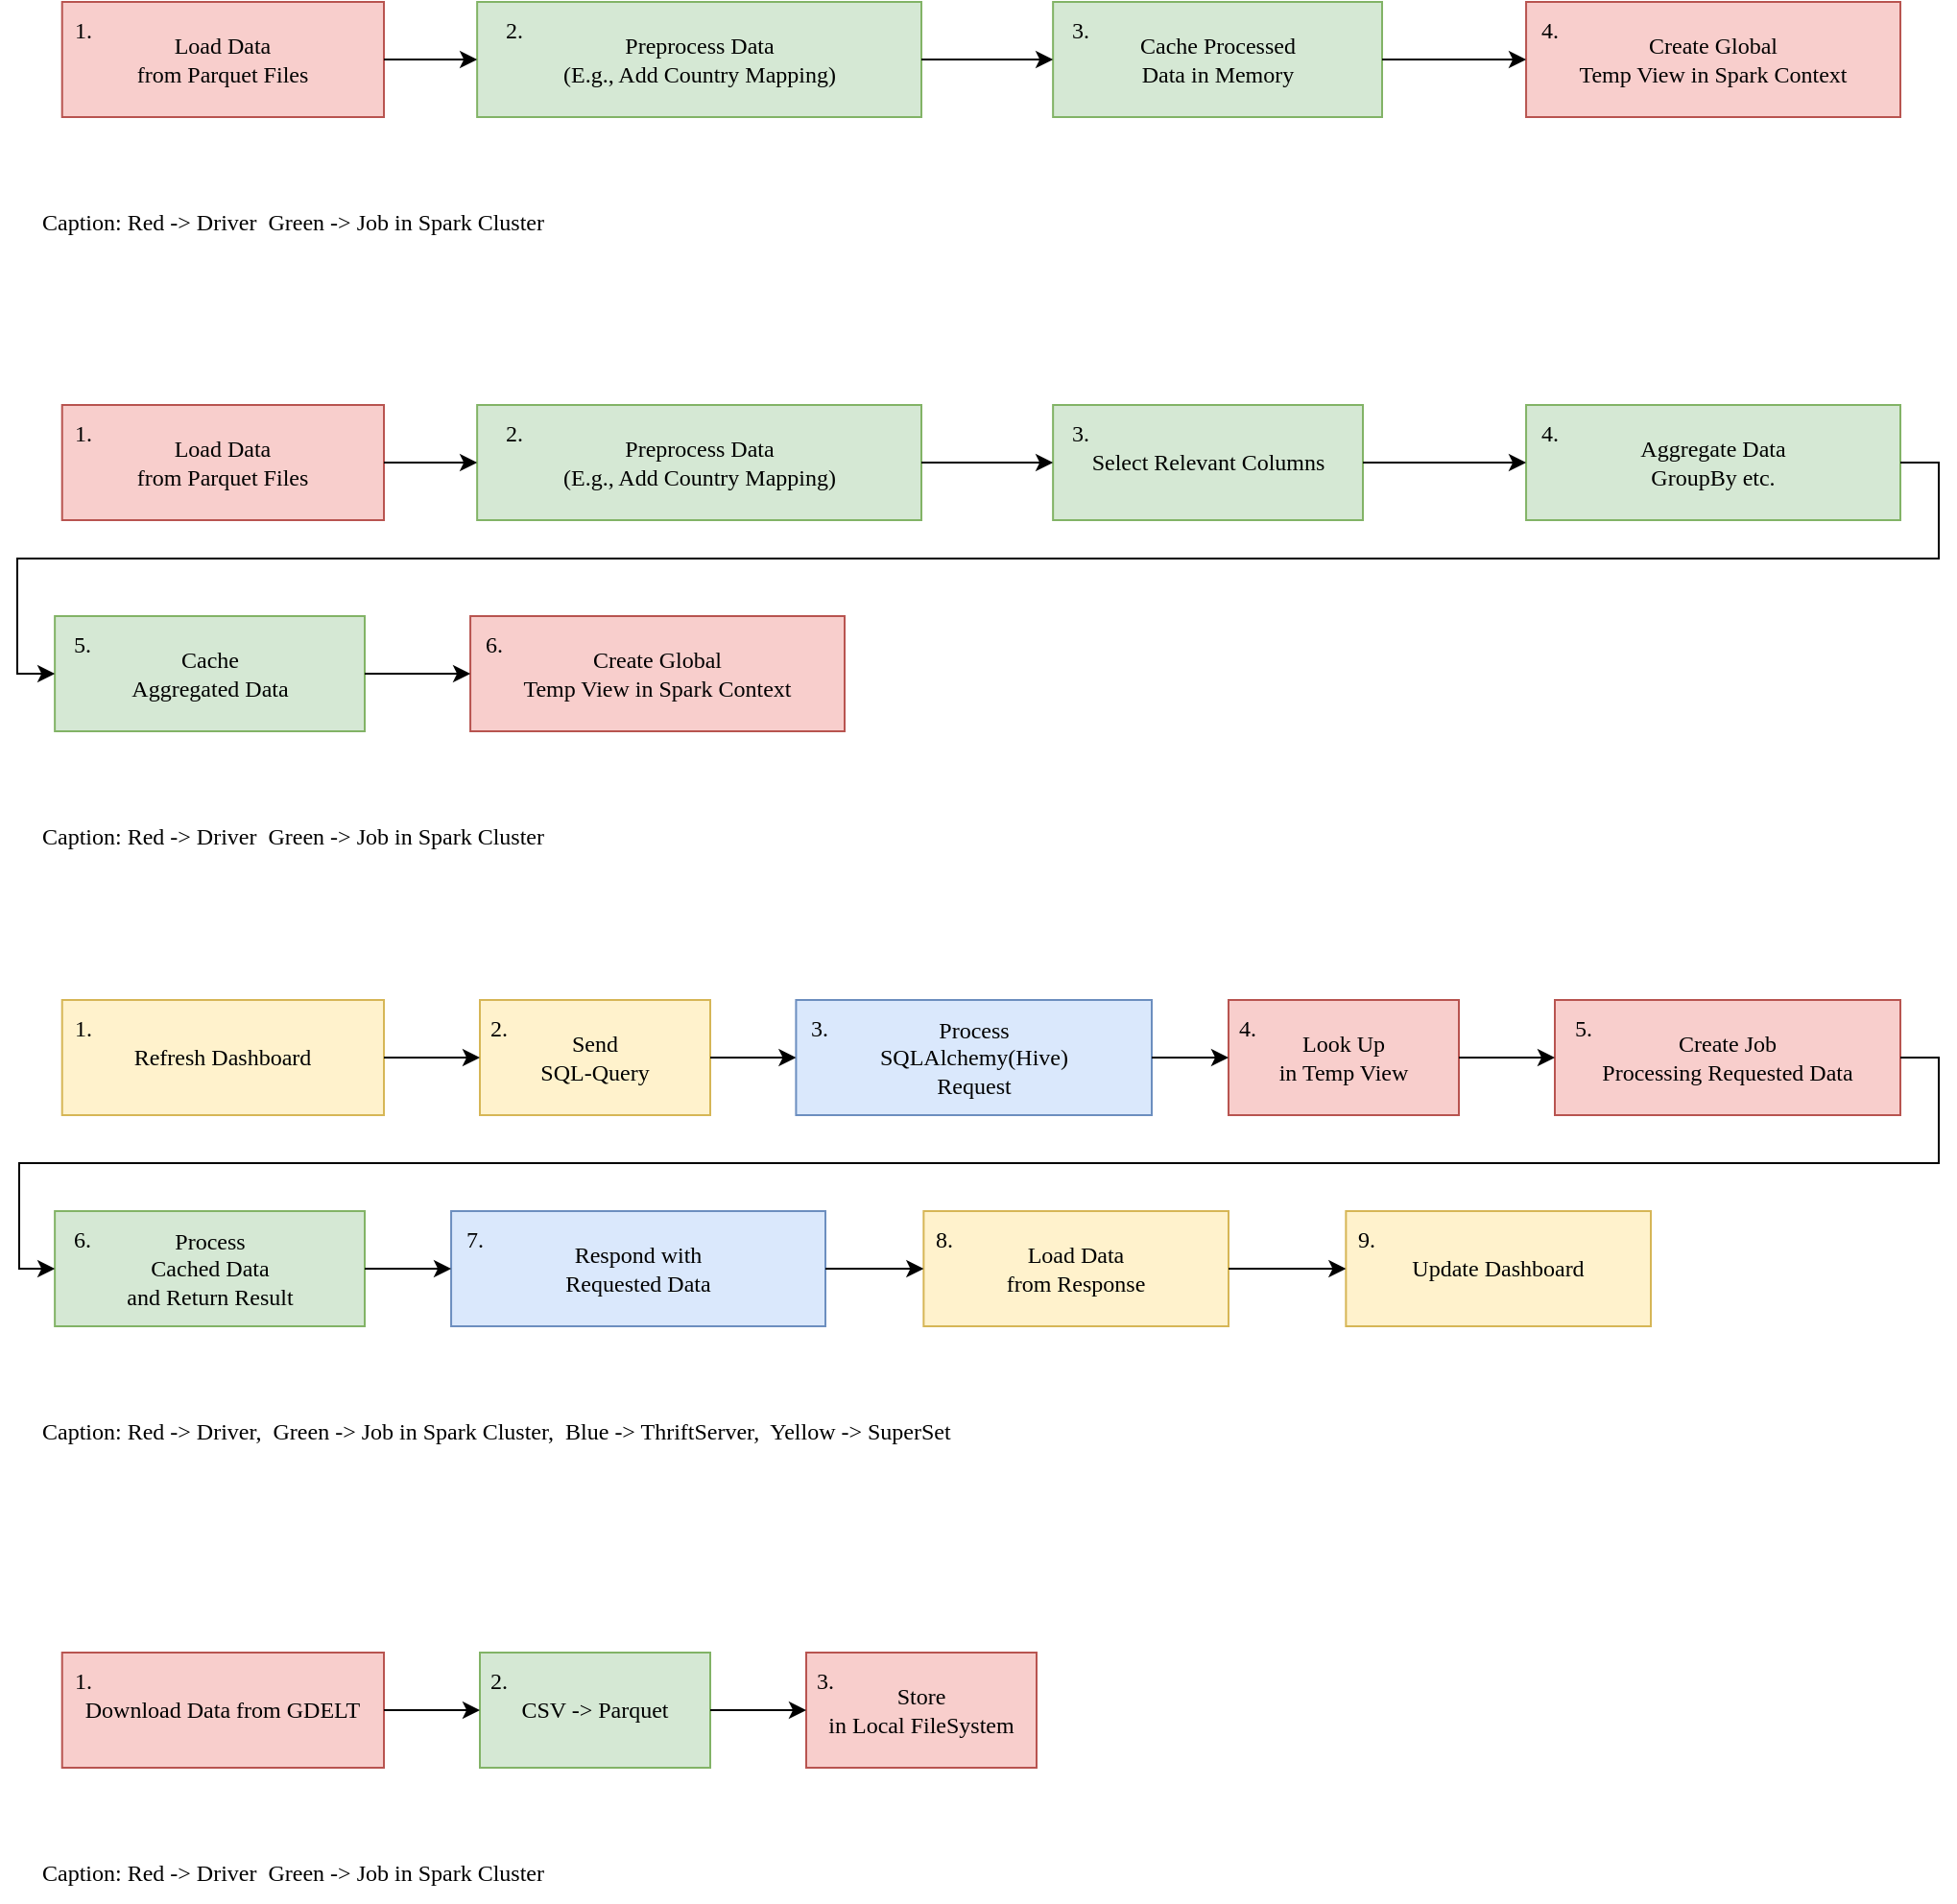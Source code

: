 <mxfile version="23.0.2" type="device">
  <diagram name="Page-1" id="13e1069c-82ec-6db2-03f1-153e76fe0fe0">
    <mxGraphModel dx="1073" dy="1056" grid="1" gridSize="10" guides="1" tooltips="1" connect="1" arrows="1" fold="1" page="1" pageScale="1" pageWidth="1100" pageHeight="850" background="none" math="0" shadow="0">
      <root>
        <mxCell id="0" />
        <mxCell id="1" parent="0" />
        <mxCell id="iuHh9fFoqvXQ6rp3Pd86-6" value="&lt;font&gt;Caption: Red -&amp;gt; Driver&amp;nbsp; Green -&amp;gt; Job in Spark Cluster&lt;/font&gt;" style="text;html=1;strokeColor=none;fillColor=none;align=left;verticalAlign=middle;whiteSpace=wrap;rounded=0;fontFamily=JetBrainsMono Nerd Font;" parent="1" vertex="1">
          <mxGeometry x="30" y="150" width="420" height="30" as="geometry" />
        </mxCell>
        <mxCell id="iuHh9fFoqvXQ6rp3Pd86-7" value="" style="group;fontFamily=JetBrainsMono Nerd Font;" parent="1" vertex="1" connectable="0">
          <mxGeometry x="20" y="50" width="190" height="60" as="geometry" />
        </mxCell>
        <mxCell id="iuHh9fFoqvXQ6rp3Pd86-3" value="Load Data&lt;br&gt;from Parquet Files" style="rounded=0;whiteSpace=wrap;html=1;fillColor=#f8cecc;strokeColor=#b85450;fontFamily=JetBrainsMono Nerd Font;" parent="iuHh9fFoqvXQ6rp3Pd86-7" vertex="1">
          <mxGeometry x="22.353" width="167.647" height="60" as="geometry" />
        </mxCell>
        <mxCell id="iuHh9fFoqvXQ6rp3Pd86-4" value="1." style="text;html=1;strokeColor=none;fillColor=none;align=center;verticalAlign=middle;whiteSpace=wrap;rounded=0;fontFamily=JetBrainsMono Nerd Font;" parent="iuHh9fFoqvXQ6rp3Pd86-7" vertex="1">
          <mxGeometry width="67.059" height="30" as="geometry" />
        </mxCell>
        <mxCell id="iuHh9fFoqvXQ6rp3Pd86-13" value="" style="group;fontFamily=JetBrainsMono Nerd Font;" parent="1" vertex="1" connectable="0">
          <mxGeometry x="220" y="50" width="270" height="60" as="geometry" />
        </mxCell>
        <mxCell id="iuHh9fFoqvXQ6rp3Pd86-14" value="Preprocess Data&lt;br&gt;(E.g., Add Country Mapping)" style="rounded=0;whiteSpace=wrap;html=1;fillColor=#d5e8d4;strokeColor=#82b366;fontFamily=JetBrainsMono Nerd Font;" parent="iuHh9fFoqvXQ6rp3Pd86-13" vertex="1">
          <mxGeometry x="38.571" width="231.429" height="60" as="geometry" />
        </mxCell>
        <mxCell id="iuHh9fFoqvXQ6rp3Pd86-15" value="2." style="text;html=1;strokeColor=none;fillColor=none;align=center;verticalAlign=middle;whiteSpace=wrap;rounded=0;fontFamily=JetBrainsMono Nerd Font;" parent="iuHh9fFoqvXQ6rp3Pd86-13" vertex="1">
          <mxGeometry width="115.714" height="30" as="geometry" />
        </mxCell>
        <mxCell id="iuHh9fFoqvXQ6rp3Pd86-17" value="" style="group;fontFamily=JetBrainsMono Nerd Font;" parent="1" vertex="1" connectable="0">
          <mxGeometry x="530" y="50" width="200" height="60" as="geometry" />
        </mxCell>
        <mxCell id="iuHh9fFoqvXQ6rp3Pd86-18" value="Cache Processed &lt;br&gt;Data in Memory" style="rounded=0;whiteSpace=wrap;html=1;fillColor=#d5e8d4;strokeColor=#82b366;fontFamily=JetBrainsMono Nerd Font;" parent="iuHh9fFoqvXQ6rp3Pd86-17" vertex="1">
          <mxGeometry x="28.571" width="171.429" height="60" as="geometry" />
        </mxCell>
        <mxCell id="iuHh9fFoqvXQ6rp3Pd86-19" value="3." style="text;html=1;strokeColor=none;fillColor=none;align=center;verticalAlign=middle;whiteSpace=wrap;rounded=0;fontFamily=JetBrainsMono Nerd Font;" parent="iuHh9fFoqvXQ6rp3Pd86-17" vertex="1">
          <mxGeometry width="85.714" height="30" as="geometry" />
        </mxCell>
        <mxCell id="iuHh9fFoqvXQ6rp3Pd86-20" style="edgeStyle=orthogonalEdgeStyle;rounded=0;orthogonalLoop=1;jettySize=auto;html=1;exitX=1;exitY=0.5;exitDx=0;exitDy=0;" parent="1" source="iuHh9fFoqvXQ6rp3Pd86-14" target="iuHh9fFoqvXQ6rp3Pd86-18" edge="1">
          <mxGeometry relative="1" as="geometry" />
        </mxCell>
        <mxCell id="iuHh9fFoqvXQ6rp3Pd86-24" value="" style="group;fontFamily=JetBrainsMono Nerd Font;" parent="1" vertex="1" connectable="0">
          <mxGeometry x="780" y="50" width="220" height="60" as="geometry" />
        </mxCell>
        <mxCell id="iuHh9fFoqvXQ6rp3Pd86-25" value="Create Global&lt;br&gt;Temp View in Spark Context" style="rounded=0;whiteSpace=wrap;html=1;fillColor=#f8cecc;strokeColor=#b85450;fontFamily=JetBrainsMono Nerd Font;" parent="iuHh9fFoqvXQ6rp3Pd86-24" vertex="1">
          <mxGeometry x="25.028" width="194.972" height="60" as="geometry" />
        </mxCell>
        <mxCell id="iuHh9fFoqvXQ6rp3Pd86-26" value="4." style="text;html=1;strokeColor=none;fillColor=none;align=center;verticalAlign=middle;whiteSpace=wrap;rounded=0;fontFamily=JetBrainsMono Nerd Font;" parent="iuHh9fFoqvXQ6rp3Pd86-24" vertex="1">
          <mxGeometry width="75.087" height="30" as="geometry" />
        </mxCell>
        <mxCell id="iuHh9fFoqvXQ6rp3Pd86-27" style="edgeStyle=orthogonalEdgeStyle;rounded=0;orthogonalLoop=1;jettySize=auto;html=1;exitX=1;exitY=0.5;exitDx=0;exitDy=0;entryX=0;entryY=0.5;entryDx=0;entryDy=0;" parent="1" source="iuHh9fFoqvXQ6rp3Pd86-18" target="iuHh9fFoqvXQ6rp3Pd86-25" edge="1">
          <mxGeometry relative="1" as="geometry" />
        </mxCell>
        <mxCell id="iuHh9fFoqvXQ6rp3Pd86-30" value="&lt;font&gt;Caption: Red -&amp;gt; Driver&amp;nbsp; Green -&amp;gt; Job in Spark Cluster&lt;/font&gt;" style="text;html=1;strokeColor=none;fillColor=none;align=left;verticalAlign=middle;whiteSpace=wrap;rounded=0;fontFamily=JetBrainsMono Nerd Font;" parent="1" vertex="1">
          <mxGeometry x="30" y="470" width="460" height="30" as="geometry" />
        </mxCell>
        <mxCell id="iuHh9fFoqvXQ6rp3Pd86-31" value="" style="group;fontFamily=JetBrainsMono Nerd Font;" parent="1" vertex="1" connectable="0">
          <mxGeometry x="20" y="260" width="190" height="60" as="geometry" />
        </mxCell>
        <mxCell id="iuHh9fFoqvXQ6rp3Pd86-32" value="Load Data&lt;br&gt;from Parquet Files" style="rounded=0;whiteSpace=wrap;html=1;fillColor=#f8cecc;strokeColor=#b85450;fontFamily=JetBrainsMono Nerd Font;" parent="iuHh9fFoqvXQ6rp3Pd86-31" vertex="1">
          <mxGeometry x="22.353" width="167.647" height="60" as="geometry" />
        </mxCell>
        <mxCell id="iuHh9fFoqvXQ6rp3Pd86-33" value="1." style="text;html=1;strokeColor=none;fillColor=none;align=center;verticalAlign=middle;whiteSpace=wrap;rounded=0;fontFamily=JetBrainsMono Nerd Font;" parent="iuHh9fFoqvXQ6rp3Pd86-31" vertex="1">
          <mxGeometry width="67.059" height="30" as="geometry" />
        </mxCell>
        <mxCell id="iuHh9fFoqvXQ6rp3Pd86-38" value="" style="group;fontFamily=JetBrainsMono Nerd Font;" parent="1" vertex="1" connectable="0">
          <mxGeometry x="220" y="260" width="270" height="60" as="geometry" />
        </mxCell>
        <mxCell id="iuHh9fFoqvXQ6rp3Pd86-39" value="Preprocess Data&lt;br&gt;(E.g., Add Country Mapping)" style="rounded=0;whiteSpace=wrap;html=1;fillColor=#d5e8d4;strokeColor=#82b366;fontFamily=JetBrainsMono Nerd Font;" parent="iuHh9fFoqvXQ6rp3Pd86-38" vertex="1">
          <mxGeometry x="38.571" width="231.429" height="60" as="geometry" />
        </mxCell>
        <mxCell id="iuHh9fFoqvXQ6rp3Pd86-40" value="2." style="text;html=1;strokeColor=none;fillColor=none;align=center;verticalAlign=middle;whiteSpace=wrap;rounded=0;fontFamily=JetBrainsMono Nerd Font;" parent="iuHh9fFoqvXQ6rp3Pd86-38" vertex="1">
          <mxGeometry width="115.714" height="30" as="geometry" />
        </mxCell>
        <mxCell id="iuHh9fFoqvXQ6rp3Pd86-42" value="" style="group;fontFamily=JetBrainsMono Nerd Font;" parent="1" vertex="1" connectable="0">
          <mxGeometry x="530" y="260" width="200" height="60" as="geometry" />
        </mxCell>
        <mxCell id="iuHh9fFoqvXQ6rp3Pd86-43" value="Select Relevant Columns" style="rounded=0;whiteSpace=wrap;html=1;fillColor=#d5e8d4;strokeColor=#82b366;fontFamily=JetBrainsMono Nerd Font;" parent="iuHh9fFoqvXQ6rp3Pd86-42" vertex="1">
          <mxGeometry x="28.57" width="161.43" height="60" as="geometry" />
        </mxCell>
        <mxCell id="iuHh9fFoqvXQ6rp3Pd86-44" value="3." style="text;html=1;strokeColor=none;fillColor=none;align=center;verticalAlign=middle;whiteSpace=wrap;rounded=0;fontFamily=JetBrainsMono Nerd Font;" parent="iuHh9fFoqvXQ6rp3Pd86-42" vertex="1">
          <mxGeometry width="85.714" height="30" as="geometry" />
        </mxCell>
        <mxCell id="iuHh9fFoqvXQ6rp3Pd86-45" style="edgeStyle=orthogonalEdgeStyle;rounded=0;orthogonalLoop=1;jettySize=auto;html=1;exitX=1;exitY=0.5;exitDx=0;exitDy=0;" parent="1" source="iuHh9fFoqvXQ6rp3Pd86-39" target="iuHh9fFoqvXQ6rp3Pd86-43" edge="1">
          <mxGeometry relative="1" as="geometry" />
        </mxCell>
        <mxCell id="iuHh9fFoqvXQ6rp3Pd86-46" value="" style="group;fontFamily=JetBrainsMono Nerd Font;" parent="1" vertex="1" connectable="0">
          <mxGeometry x="780" y="260" width="220" height="60" as="geometry" />
        </mxCell>
        <mxCell id="iuHh9fFoqvXQ6rp3Pd86-47" value="Aggregate Data&lt;br&gt;GroupBy etc." style="rounded=0;whiteSpace=wrap;html=1;fillColor=#d5e8d4;strokeColor=#82b366;fontFamily=JetBrainsMono Nerd Font;" parent="iuHh9fFoqvXQ6rp3Pd86-46" vertex="1">
          <mxGeometry x="25.028" width="194.972" height="60" as="geometry" />
        </mxCell>
        <mxCell id="iuHh9fFoqvXQ6rp3Pd86-48" value="4." style="text;html=1;strokeColor=none;fillColor=none;align=center;verticalAlign=middle;whiteSpace=wrap;rounded=0;fontFamily=JetBrainsMono Nerd Font;" parent="iuHh9fFoqvXQ6rp3Pd86-46" vertex="1">
          <mxGeometry width="75.087" height="30" as="geometry" />
        </mxCell>
        <mxCell id="iuHh9fFoqvXQ6rp3Pd86-49" style="edgeStyle=orthogonalEdgeStyle;rounded=0;orthogonalLoop=1;jettySize=auto;html=1;exitX=1;exitY=0.5;exitDx=0;exitDy=0;entryX=0;entryY=0.5;entryDx=0;entryDy=0;" parent="1" source="iuHh9fFoqvXQ6rp3Pd86-43" target="iuHh9fFoqvXQ6rp3Pd86-47" edge="1">
          <mxGeometry relative="1" as="geometry" />
        </mxCell>
        <mxCell id="iuHh9fFoqvXQ6rp3Pd86-50" value="" style="group;fontFamily=JetBrainsMono Nerd Font;" parent="1" vertex="1" connectable="0">
          <mxGeometry x="10" y="370" width="200" height="60" as="geometry" />
        </mxCell>
        <mxCell id="iuHh9fFoqvXQ6rp3Pd86-51" value="Cache&lt;br&gt;Aggregated Data" style="rounded=0;whiteSpace=wrap;html=1;fillColor=#d5e8d4;strokeColor=#82b366;fontFamily=JetBrainsMono Nerd Font;" parent="iuHh9fFoqvXQ6rp3Pd86-50" vertex="1">
          <mxGeometry x="28.57" width="161.43" height="60" as="geometry" />
        </mxCell>
        <mxCell id="iuHh9fFoqvXQ6rp3Pd86-52" value="5." style="text;html=1;strokeColor=none;fillColor=none;align=center;verticalAlign=middle;whiteSpace=wrap;rounded=0;fontFamily=JetBrainsMono Nerd Font;" parent="iuHh9fFoqvXQ6rp3Pd86-50" vertex="1">
          <mxGeometry width="85.714" height="30" as="geometry" />
        </mxCell>
        <mxCell id="iuHh9fFoqvXQ6rp3Pd86-54" value="" style="group;fontFamily=JetBrainsMono Nerd Font;" parent="1" vertex="1" connectable="0">
          <mxGeometry x="230" y="370" width="220" height="60" as="geometry" />
        </mxCell>
        <mxCell id="iuHh9fFoqvXQ6rp3Pd86-55" value="Create Global&lt;br&gt;Temp View in Spark Context" style="rounded=0;whiteSpace=wrap;html=1;fillColor=#f8cecc;strokeColor=#b85450;fontFamily=JetBrainsMono Nerd Font;" parent="iuHh9fFoqvXQ6rp3Pd86-54" vertex="1">
          <mxGeometry x="25.028" width="194.972" height="60" as="geometry" />
        </mxCell>
        <mxCell id="iuHh9fFoqvXQ6rp3Pd86-56" value="6." style="text;html=1;strokeColor=none;fillColor=none;align=center;verticalAlign=middle;whiteSpace=wrap;rounded=0;fontFamily=JetBrainsMono Nerd Font;" parent="iuHh9fFoqvXQ6rp3Pd86-54" vertex="1">
          <mxGeometry width="75.087" height="30" as="geometry" />
        </mxCell>
        <mxCell id="iuHh9fFoqvXQ6rp3Pd86-57" style="edgeStyle=orthogonalEdgeStyle;rounded=0;orthogonalLoop=1;jettySize=auto;html=1;exitX=1;exitY=0.5;exitDx=0;exitDy=0;" parent="1" source="iuHh9fFoqvXQ6rp3Pd86-51" target="iuHh9fFoqvXQ6rp3Pd86-55" edge="1">
          <mxGeometry relative="1" as="geometry" />
        </mxCell>
        <mxCell id="iuHh9fFoqvXQ6rp3Pd86-81" value="&lt;font&gt;Caption: Red -&amp;gt; Driver,&amp;nbsp; Green -&amp;gt; Job in Spark Cluster,&amp;nbsp; Blue -&amp;gt; ThriftServer,&amp;nbsp; Yellow -&amp;gt; SuperSet&lt;/font&gt;" style="text;html=1;strokeColor=none;fillColor=none;align=left;verticalAlign=middle;whiteSpace=wrap;rounded=0;fontFamily=JetBrainsMono Nerd Font;" parent="1" vertex="1">
          <mxGeometry x="30" y="780" width="720" height="30" as="geometry" />
        </mxCell>
        <mxCell id="iuHh9fFoqvXQ6rp3Pd86-82" value="" style="group;fontFamily=JetBrainsMono Nerd Font;" parent="1" vertex="1" connectable="0">
          <mxGeometry x="400" y="570" width="210" height="60" as="geometry" />
        </mxCell>
        <mxCell id="iuHh9fFoqvXQ6rp3Pd86-83" value="Process &lt;br&gt;SQLAlchemy(Hive)&lt;br&gt;Request" style="rounded=0;whiteSpace=wrap;html=1;fillColor=#dae8fc;strokeColor=#6c8ebf;fontFamily=JetBrainsMono Nerd Font;" parent="iuHh9fFoqvXQ6rp3Pd86-82" vertex="1">
          <mxGeometry x="24.706" width="185.294" height="60" as="geometry" />
        </mxCell>
        <mxCell id="iuHh9fFoqvXQ6rp3Pd86-84" value="3." style="text;html=1;strokeColor=none;fillColor=none;align=center;verticalAlign=middle;whiteSpace=wrap;rounded=0;fontFamily=JetBrainsMono Nerd Font;" parent="iuHh9fFoqvXQ6rp3Pd86-82" vertex="1">
          <mxGeometry width="74.118" height="30" as="geometry" />
        </mxCell>
        <mxCell id="iuHh9fFoqvXQ6rp3Pd86-85" value="" style="group;fontFamily=JetBrainsMono Nerd Font;" parent="1" vertex="1" connectable="0">
          <mxGeometry x="630" y="570" width="140" height="60" as="geometry" />
        </mxCell>
        <mxCell id="iuHh9fFoqvXQ6rp3Pd86-86" value="Look Up&lt;br&gt;in Temp View" style="rounded=0;whiteSpace=wrap;html=1;fillColor=#f8cecc;strokeColor=#b85450;fontFamily=JetBrainsMono Nerd Font;" parent="iuHh9fFoqvXQ6rp3Pd86-85" vertex="1">
          <mxGeometry x="20" width="120.0" height="60" as="geometry" />
        </mxCell>
        <mxCell id="iuHh9fFoqvXQ6rp3Pd86-87" value="4." style="text;html=1;strokeColor=none;fillColor=none;align=center;verticalAlign=middle;whiteSpace=wrap;rounded=0;fontFamily=JetBrainsMono Nerd Font;" parent="iuHh9fFoqvXQ6rp3Pd86-85" vertex="1">
          <mxGeometry width="60.0" height="30" as="geometry" />
        </mxCell>
        <mxCell id="iuHh9fFoqvXQ6rp3Pd86-88" style="edgeStyle=orthogonalEdgeStyle;rounded=0;orthogonalLoop=1;jettySize=auto;html=1;entryX=0;entryY=0.5;entryDx=0;entryDy=0;fontFamily=JetBrainsMono Nerd Font;" parent="1" source="iuHh9fFoqvXQ6rp3Pd86-83" target="iuHh9fFoqvXQ6rp3Pd86-86" edge="1">
          <mxGeometry relative="1" as="geometry" />
        </mxCell>
        <mxCell id="iuHh9fFoqvXQ6rp3Pd86-89" value="" style="group;fontFamily=JetBrainsMono Nerd Font;" parent="1" vertex="1" connectable="0">
          <mxGeometry x="790" y="570" width="210" height="60" as="geometry" />
        </mxCell>
        <mxCell id="iuHh9fFoqvXQ6rp3Pd86-90" value="Create Job&lt;br&gt;Processing Requested Data" style="rounded=0;whiteSpace=wrap;html=1;fillColor=#f8cecc;strokeColor=#b85450;fontFamily=JetBrainsMono Nerd Font;" parent="iuHh9fFoqvXQ6rp3Pd86-89" vertex="1">
          <mxGeometry x="30" width="180" height="60" as="geometry" />
        </mxCell>
        <mxCell id="iuHh9fFoqvXQ6rp3Pd86-91" value="5." style="text;html=1;strokeColor=none;fillColor=none;align=center;verticalAlign=middle;whiteSpace=wrap;rounded=0;fontFamily=JetBrainsMono Nerd Font;" parent="iuHh9fFoqvXQ6rp3Pd86-89" vertex="1">
          <mxGeometry width="90" height="30" as="geometry" />
        </mxCell>
        <mxCell id="iuHh9fFoqvXQ6rp3Pd86-92" style="edgeStyle=orthogonalEdgeStyle;rounded=0;orthogonalLoop=1;jettySize=auto;html=1;exitX=1;exitY=0.5;exitDx=0;exitDy=0;entryX=0;entryY=0.5;entryDx=0;entryDy=0;" parent="1" source="iuHh9fFoqvXQ6rp3Pd86-86" target="iuHh9fFoqvXQ6rp3Pd86-90" edge="1">
          <mxGeometry relative="1" as="geometry" />
        </mxCell>
        <mxCell id="iuHh9fFoqvXQ6rp3Pd86-93" value="" style="group;fontFamily=JetBrainsMono Nerd Font;" parent="1" vertex="1" connectable="0">
          <mxGeometry x="10" y="680" width="200" height="60" as="geometry" />
        </mxCell>
        <mxCell id="iuHh9fFoqvXQ6rp3Pd86-94" value="Process&lt;br&gt;Cached Data&lt;br&gt;and Return Result" style="rounded=0;whiteSpace=wrap;html=1;fillColor=#d5e8d4;strokeColor=#82b366;fontFamily=JetBrainsMono Nerd Font;" parent="iuHh9fFoqvXQ6rp3Pd86-93" vertex="1">
          <mxGeometry x="28.57" width="161.43" height="60" as="geometry" />
        </mxCell>
        <mxCell id="iuHh9fFoqvXQ6rp3Pd86-95" value="6." style="text;html=1;strokeColor=none;fillColor=none;align=center;verticalAlign=middle;whiteSpace=wrap;rounded=0;fontFamily=JetBrainsMono Nerd Font;" parent="iuHh9fFoqvXQ6rp3Pd86-93" vertex="1">
          <mxGeometry width="85.714" height="30" as="geometry" />
        </mxCell>
        <mxCell id="iuHh9fFoqvXQ6rp3Pd86-96" style="edgeStyle=orthogonalEdgeStyle;rounded=0;orthogonalLoop=1;jettySize=auto;html=1;exitX=1;exitY=0.5;exitDx=0;exitDy=0;" parent="1" source="iuHh9fFoqvXQ6rp3Pd86-90" target="iuHh9fFoqvXQ6rp3Pd86-94" edge="1">
          <mxGeometry relative="1" as="geometry">
            <Array as="points">
              <mxPoint x="1020" y="600" />
              <mxPoint x="1020" y="655" />
              <mxPoint x="20" y="655" />
              <mxPoint x="20" y="710" />
            </Array>
          </mxGeometry>
        </mxCell>
        <mxCell id="iuHh9fFoqvXQ6rp3Pd86-97" value="" style="group;fontFamily=JetBrainsMono Nerd Font;" parent="1" vertex="1" connectable="0">
          <mxGeometry x="220" y="680" width="220" height="60" as="geometry" />
        </mxCell>
        <mxCell id="iuHh9fFoqvXQ6rp3Pd86-98" value="Respond with&lt;br&gt;Requested Data" style="rounded=0;whiteSpace=wrap;html=1;fillColor=#dae8fc;strokeColor=#6c8ebf;fontFamily=JetBrainsMono Nerd Font;" parent="iuHh9fFoqvXQ6rp3Pd86-97" vertex="1">
          <mxGeometry x="25.028" width="194.972" height="60" as="geometry" />
        </mxCell>
        <mxCell id="iuHh9fFoqvXQ6rp3Pd86-99" value="7." style="text;html=1;strokeColor=none;fillColor=none;align=center;verticalAlign=middle;whiteSpace=wrap;rounded=0;fontFamily=JetBrainsMono Nerd Font;" parent="iuHh9fFoqvXQ6rp3Pd86-97" vertex="1">
          <mxGeometry width="75.087" height="30" as="geometry" />
        </mxCell>
        <mxCell id="iuHh9fFoqvXQ6rp3Pd86-100" style="edgeStyle=orthogonalEdgeStyle;rounded=0;orthogonalLoop=1;jettySize=auto;html=1;exitX=1;exitY=0.5;exitDx=0;exitDy=0;entryX=0;entryY=0.5;entryDx=0;entryDy=0;" parent="1" source="iuHh9fFoqvXQ6rp3Pd86-94" target="iuHh9fFoqvXQ6rp3Pd86-98" edge="1">
          <mxGeometry relative="1" as="geometry" />
        </mxCell>
        <mxCell id="iuHh9fFoqvXQ6rp3Pd86-114" value="" style="group;fontFamily=JetBrainsMono Nerd Font;" parent="1" vertex="1" connectable="0">
          <mxGeometry x="20" y="910" width="190" height="60" as="geometry" />
        </mxCell>
        <mxCell id="iuHh9fFoqvXQ6rp3Pd86-115" value="Download Data from GDELT" style="rounded=0;whiteSpace=wrap;html=1;fillColor=#f8cecc;strokeColor=#b85450;fontFamily=JetBrainsMono Nerd Font;" parent="iuHh9fFoqvXQ6rp3Pd86-114" vertex="1">
          <mxGeometry x="22.353" width="167.647" height="60" as="geometry" />
        </mxCell>
        <mxCell id="iuHh9fFoqvXQ6rp3Pd86-116" value="1." style="text;html=1;strokeColor=none;fillColor=none;align=center;verticalAlign=middle;whiteSpace=wrap;rounded=0;fontFamily=JetBrainsMono Nerd Font;" parent="iuHh9fFoqvXQ6rp3Pd86-114" vertex="1">
          <mxGeometry width="67.059" height="30" as="geometry" />
        </mxCell>
        <mxCell id="iuHh9fFoqvXQ6rp3Pd86-117" value="" style="group;fontFamily=JetBrainsMono Nerd Font;" parent="1" vertex="1" connectable="0">
          <mxGeometry x="240" y="910" width="140" height="60" as="geometry" />
        </mxCell>
        <mxCell id="iuHh9fFoqvXQ6rp3Pd86-118" value="CSV -&amp;gt; Parquet" style="rounded=0;whiteSpace=wrap;html=1;fillColor=#d5e8d4;strokeColor=#82b366;fontFamily=JetBrainsMono Nerd Font;" parent="iuHh9fFoqvXQ6rp3Pd86-117" vertex="1">
          <mxGeometry x="20" width="120" height="60" as="geometry" />
        </mxCell>
        <mxCell id="iuHh9fFoqvXQ6rp3Pd86-119" value="2." style="text;html=1;strokeColor=none;fillColor=none;align=center;verticalAlign=middle;whiteSpace=wrap;rounded=0;fontFamily=JetBrainsMono Nerd Font;" parent="iuHh9fFoqvXQ6rp3Pd86-117" vertex="1">
          <mxGeometry width="60" height="30" as="geometry" />
        </mxCell>
        <mxCell id="iuHh9fFoqvXQ6rp3Pd86-120" style="edgeStyle=orthogonalEdgeStyle;rounded=0;orthogonalLoop=1;jettySize=auto;html=1;entryX=0;entryY=0.5;entryDx=0;entryDy=0;fontFamily=JetBrainsMono Nerd Font;" parent="1" source="iuHh9fFoqvXQ6rp3Pd86-115" target="iuHh9fFoqvXQ6rp3Pd86-118" edge="1">
          <mxGeometry relative="1" as="geometry" />
        </mxCell>
        <mxCell id="iuHh9fFoqvXQ6rp3Pd86-122" value="" style="group;fontFamily=JetBrainsMono Nerd Font;" parent="1" vertex="1" connectable="0">
          <mxGeometry x="410" y="910" width="140" height="60" as="geometry" />
        </mxCell>
        <mxCell id="iuHh9fFoqvXQ6rp3Pd86-123" value="Store&lt;br&gt;in Local FileSystem" style="rounded=0;whiteSpace=wrap;html=1;fillColor=#f8cecc;strokeColor=#b85450;fontFamily=JetBrainsMono Nerd Font;" parent="iuHh9fFoqvXQ6rp3Pd86-122" vertex="1">
          <mxGeometry x="20" width="120.0" height="60" as="geometry" />
        </mxCell>
        <mxCell id="iuHh9fFoqvXQ6rp3Pd86-124" value="3." style="text;html=1;strokeColor=none;fillColor=none;align=center;verticalAlign=middle;whiteSpace=wrap;rounded=0;fontFamily=JetBrainsMono Nerd Font;" parent="iuHh9fFoqvXQ6rp3Pd86-122" vertex="1">
          <mxGeometry width="60.0" height="30" as="geometry" />
        </mxCell>
        <mxCell id="iuHh9fFoqvXQ6rp3Pd86-125" style="edgeStyle=orthogonalEdgeStyle;rounded=0;orthogonalLoop=1;jettySize=auto;html=1;" parent="1" source="iuHh9fFoqvXQ6rp3Pd86-118" target="iuHh9fFoqvXQ6rp3Pd86-123" edge="1">
          <mxGeometry relative="1" as="geometry" />
        </mxCell>
        <mxCell id="iuHh9fFoqvXQ6rp3Pd86-126" value="&lt;font&gt;Caption: Red -&amp;gt; Driver&amp;nbsp; Green -&amp;gt; Job in Spark Cluster&lt;/font&gt;" style="text;html=1;strokeColor=none;fillColor=none;align=left;verticalAlign=middle;whiteSpace=wrap;rounded=0;fontFamily=JetBrainsMono Nerd Font;" parent="1" vertex="1">
          <mxGeometry x="30" y="1010" width="550" height="30" as="geometry" />
        </mxCell>
        <mxCell id="iuHh9fFoqvXQ6rp3Pd86-127" style="edgeStyle=orthogonalEdgeStyle;rounded=0;orthogonalLoop=1;jettySize=auto;html=1;" parent="1" source="iuHh9fFoqvXQ6rp3Pd86-3" target="iuHh9fFoqvXQ6rp3Pd86-14" edge="1">
          <mxGeometry relative="1" as="geometry" />
        </mxCell>
        <mxCell id="iuHh9fFoqvXQ6rp3Pd86-128" style="edgeStyle=orthogonalEdgeStyle;rounded=0;orthogonalLoop=1;jettySize=auto;html=1;" parent="1" source="iuHh9fFoqvXQ6rp3Pd86-32" target="iuHh9fFoqvXQ6rp3Pd86-39" edge="1">
          <mxGeometry relative="1" as="geometry" />
        </mxCell>
        <mxCell id="iuHh9fFoqvXQ6rp3Pd86-130" style="edgeStyle=orthogonalEdgeStyle;rounded=0;orthogonalLoop=1;jettySize=auto;html=1;entryX=0;entryY=0.5;entryDx=0;entryDy=0;" parent="1" source="iuHh9fFoqvXQ6rp3Pd86-47" target="iuHh9fFoqvXQ6rp3Pd86-51" edge="1">
          <mxGeometry relative="1" as="geometry">
            <Array as="points">
              <mxPoint x="1020" y="290" />
              <mxPoint x="1020" y="340" />
              <mxPoint x="19" y="340" />
              <mxPoint x="19" y="400" />
            </Array>
          </mxGeometry>
        </mxCell>
        <mxCell id="iuHh9fFoqvXQ6rp3Pd86-131" value="" style="group;fontFamily=JetBrainsMono Nerd Font;" parent="1" vertex="1" connectable="0">
          <mxGeometry x="20" y="570" width="190" height="60" as="geometry" />
        </mxCell>
        <mxCell id="iuHh9fFoqvXQ6rp3Pd86-132" value="Refresh Dashboard" style="rounded=0;whiteSpace=wrap;html=1;fillColor=#fff2cc;strokeColor=#d6b656;fontFamily=JetBrainsMono Nerd Font;" parent="iuHh9fFoqvXQ6rp3Pd86-131" vertex="1">
          <mxGeometry x="22.353" width="167.647" height="60" as="geometry" />
        </mxCell>
        <mxCell id="iuHh9fFoqvXQ6rp3Pd86-133" value="1." style="text;html=1;strokeColor=none;fillColor=none;align=center;verticalAlign=middle;whiteSpace=wrap;rounded=0;fontFamily=JetBrainsMono Nerd Font;" parent="iuHh9fFoqvXQ6rp3Pd86-131" vertex="1">
          <mxGeometry width="67.059" height="30" as="geometry" />
        </mxCell>
        <mxCell id="iuHh9fFoqvXQ6rp3Pd86-134" value="" style="group;fontFamily=JetBrainsMono Nerd Font;" parent="1" vertex="1" connectable="0">
          <mxGeometry x="240" y="570" width="140" height="60" as="geometry" />
        </mxCell>
        <mxCell id="iuHh9fFoqvXQ6rp3Pd86-135" value="Send&lt;br&gt;SQL-Query" style="rounded=0;whiteSpace=wrap;html=1;fillColor=#fff2cc;strokeColor=#d6b656;fontFamily=JetBrainsMono Nerd Font;" parent="iuHh9fFoqvXQ6rp3Pd86-134" vertex="1">
          <mxGeometry x="20" width="120.0" height="60" as="geometry" />
        </mxCell>
        <mxCell id="iuHh9fFoqvXQ6rp3Pd86-136" value="2." style="text;html=1;strokeColor=none;fillColor=none;align=center;verticalAlign=middle;whiteSpace=wrap;rounded=0;fontFamily=JetBrainsMono Nerd Font;" parent="iuHh9fFoqvXQ6rp3Pd86-134" vertex="1">
          <mxGeometry width="60.0" height="30" as="geometry" />
        </mxCell>
        <mxCell id="iuHh9fFoqvXQ6rp3Pd86-137" style="edgeStyle=orthogonalEdgeStyle;rounded=0;orthogonalLoop=1;jettySize=auto;html=1;" parent="1" source="iuHh9fFoqvXQ6rp3Pd86-132" target="iuHh9fFoqvXQ6rp3Pd86-135" edge="1">
          <mxGeometry relative="1" as="geometry" />
        </mxCell>
        <mxCell id="iuHh9fFoqvXQ6rp3Pd86-138" style="edgeStyle=orthogonalEdgeStyle;rounded=0;orthogonalLoop=1;jettySize=auto;html=1;entryX=0;entryY=0.5;entryDx=0;entryDy=0;" parent="1" source="iuHh9fFoqvXQ6rp3Pd86-135" target="iuHh9fFoqvXQ6rp3Pd86-83" edge="1">
          <mxGeometry relative="1" as="geometry" />
        </mxCell>
        <mxCell id="iuHh9fFoqvXQ6rp3Pd86-139" value="" style="group;fontFamily=JetBrainsMono Nerd Font;" parent="1" vertex="1" connectable="0">
          <mxGeometry x="470" y="680" width="180" height="60" as="geometry" />
        </mxCell>
        <mxCell id="iuHh9fFoqvXQ6rp3Pd86-140" value="Load Data&lt;br&gt;from Response" style="rounded=0;whiteSpace=wrap;html=1;fillColor=#fff2cc;strokeColor=#d6b656;fontFamily=JetBrainsMono Nerd Font;" parent="iuHh9fFoqvXQ6rp3Pd86-139" vertex="1">
          <mxGeometry x="21.176" width="158.824" height="60" as="geometry" />
        </mxCell>
        <mxCell id="iuHh9fFoqvXQ6rp3Pd86-141" value="8." style="text;html=1;strokeColor=none;fillColor=none;align=center;verticalAlign=middle;whiteSpace=wrap;rounded=0;fontFamily=JetBrainsMono Nerd Font;" parent="iuHh9fFoqvXQ6rp3Pd86-139" vertex="1">
          <mxGeometry width="63.529" height="30" as="geometry" />
        </mxCell>
        <mxCell id="iuHh9fFoqvXQ6rp3Pd86-142" style="edgeStyle=orthogonalEdgeStyle;rounded=0;orthogonalLoop=1;jettySize=auto;html=1;" parent="1" source="iuHh9fFoqvXQ6rp3Pd86-98" target="iuHh9fFoqvXQ6rp3Pd86-140" edge="1">
          <mxGeometry relative="1" as="geometry" />
        </mxCell>
        <mxCell id="iuHh9fFoqvXQ6rp3Pd86-143" value="" style="group;fontFamily=JetBrainsMono Nerd Font;" parent="1" vertex="1" connectable="0">
          <mxGeometry x="690" y="680" width="180" height="60" as="geometry" />
        </mxCell>
        <mxCell id="iuHh9fFoqvXQ6rp3Pd86-144" value="Update Dashboard" style="rounded=0;whiteSpace=wrap;html=1;fillColor=#fff2cc;strokeColor=#d6b656;fontFamily=JetBrainsMono Nerd Font;" parent="iuHh9fFoqvXQ6rp3Pd86-143" vertex="1">
          <mxGeometry x="21.176" width="158.824" height="60" as="geometry" />
        </mxCell>
        <mxCell id="iuHh9fFoqvXQ6rp3Pd86-145" value="9." style="text;html=1;strokeColor=none;fillColor=none;align=center;verticalAlign=middle;whiteSpace=wrap;rounded=0;fontFamily=JetBrainsMono Nerd Font;" parent="iuHh9fFoqvXQ6rp3Pd86-143" vertex="1">
          <mxGeometry width="63.529" height="30" as="geometry" />
        </mxCell>
        <mxCell id="iuHh9fFoqvXQ6rp3Pd86-146" style="edgeStyle=orthogonalEdgeStyle;rounded=0;orthogonalLoop=1;jettySize=auto;html=1;" parent="1" source="iuHh9fFoqvXQ6rp3Pd86-140" target="iuHh9fFoqvXQ6rp3Pd86-144" edge="1">
          <mxGeometry relative="1" as="geometry" />
        </mxCell>
      </root>
    </mxGraphModel>
  </diagram>
</mxfile>
